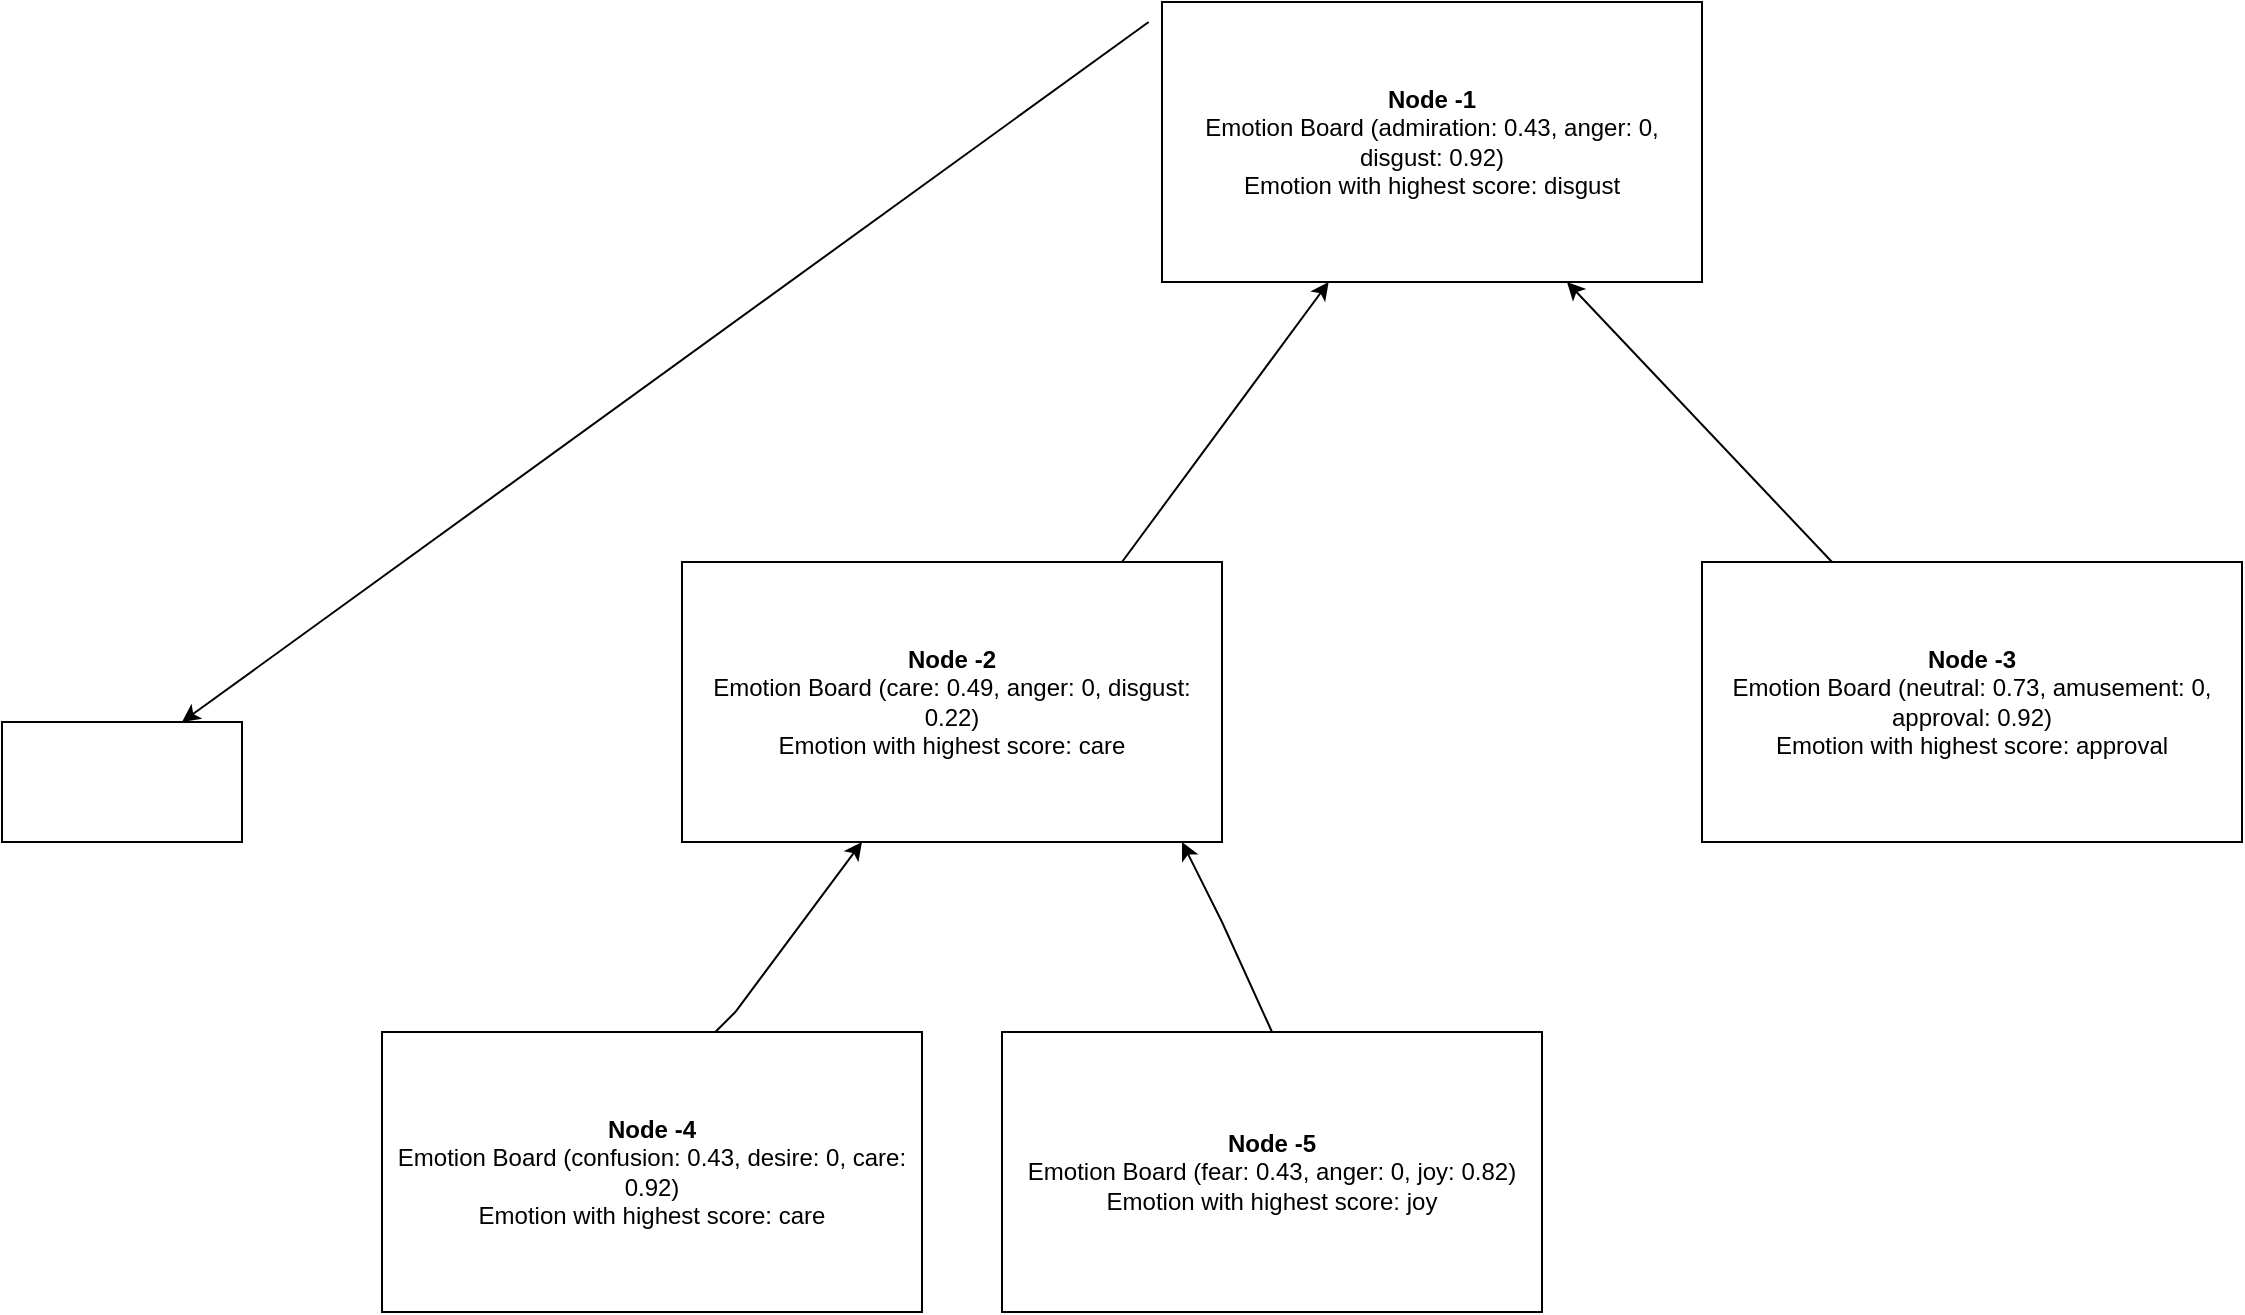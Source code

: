 <mxfile version="20.2.5" type="github">
  <diagram id="DPi9_XITnpIse1BLLOUD" name="Page-1">
    <mxGraphModel dx="2249" dy="773" grid="1" gridSize="10" guides="1" tooltips="1" connect="1" arrows="1" fold="1" page="1" pageScale="1" pageWidth="827" pageHeight="1169" math="0" shadow="0">
      <root>
        <mxCell id="0" />
        <mxCell id="1" parent="0" />
        <mxCell id="342qyx0WMo6BJ1TXW794-1" value="&lt;b&gt;Node -1&lt;br&gt;&lt;/b&gt;Emotion Board (admiration: 0.43, anger: 0, disgust: 0.92)&lt;br&gt;Emotion with highest score: disgust" style="rounded=0;whiteSpace=wrap;html=1;" vertex="1" parent="1">
          <mxGeometry x="260" y="70" width="270" height="140" as="geometry" />
        </mxCell>
        <mxCell id="342qyx0WMo6BJ1TXW794-2" value="&lt;b&gt;Node -3&lt;br&gt;&lt;/b&gt;Emotion Board (neutral: 0.73, amusement: 0, approval: 0.92)&lt;br&gt;Emotion with highest score: approval" style="rounded=0;whiteSpace=wrap;html=1;" vertex="1" parent="1">
          <mxGeometry x="530" y="350" width="270" height="140" as="geometry" />
        </mxCell>
        <mxCell id="342qyx0WMo6BJ1TXW794-3" value="&lt;b&gt;Node -2&lt;br&gt;&lt;/b&gt;Emotion Board (care: 0.49, anger: 0, disgust: 0.22)&lt;br&gt;Emotion with highest score: care" style="rounded=0;whiteSpace=wrap;html=1;" vertex="1" parent="1">
          <mxGeometry x="20" y="350" width="270" height="140" as="geometry" />
        </mxCell>
        <mxCell id="342qyx0WMo6BJ1TXW794-4" value="&lt;b&gt;Node -4&lt;br&gt;&lt;/b&gt;Emotion Board (confusion: 0.43, desire: 0, care: 0.92)&lt;br&gt;Emotion with highest score: care" style="rounded=0;whiteSpace=wrap;html=1;" vertex="1" parent="1">
          <mxGeometry x="-130" y="585" width="270" height="140" as="geometry" />
        </mxCell>
        <mxCell id="342qyx0WMo6BJ1TXW794-5" value="&lt;b&gt;Node -5&lt;br&gt;&lt;/b&gt;Emotion Board (fear: 0.43, anger: 0, joy: 0.82)&lt;br&gt;Emotion with highest score: joy" style="rounded=0;whiteSpace=wrap;html=1;" vertex="1" parent="1">
          <mxGeometry x="180" y="585" width="270" height="140" as="geometry" />
        </mxCell>
        <mxCell id="342qyx0WMo6BJ1TXW794-6" value="" style="endArrow=classic;html=1;rounded=0;" edge="1" parent="1" target="342qyx0WMo6BJ1TXW794-1">
          <mxGeometry width="50" height="50" relative="1" as="geometry">
            <mxPoint x="240" y="350" as="sourcePoint" />
            <mxPoint x="290" y="300" as="targetPoint" />
          </mxGeometry>
        </mxCell>
        <mxCell id="342qyx0WMo6BJ1TXW794-7" value="" style="endArrow=classic;html=1;rounded=0;" edge="1" parent="1">
          <mxGeometry width="50" height="50" relative="1" as="geometry">
            <mxPoint x="36.67" y="585" as="sourcePoint" />
            <mxPoint x="110" y="490" as="targetPoint" />
            <Array as="points">
              <mxPoint x="46.67" y="575" />
            </Array>
          </mxGeometry>
        </mxCell>
        <mxCell id="342qyx0WMo6BJ1TXW794-8" value="" style="endArrow=classic;html=1;rounded=0;exitX=0.5;exitY=0;exitDx=0;exitDy=0;" edge="1" parent="1" source="342qyx0WMo6BJ1TXW794-5">
          <mxGeometry width="50" height="50" relative="1" as="geometry">
            <mxPoint x="196.67" y="585" as="sourcePoint" />
            <mxPoint x="270" y="490" as="targetPoint" />
            <Array as="points">
              <mxPoint x="290" y="530" />
            </Array>
          </mxGeometry>
        </mxCell>
        <mxCell id="342qyx0WMo6BJ1TXW794-9" value="" style="endArrow=classic;html=1;rounded=0;exitX=0.5;exitY=0;exitDx=0;exitDy=0;entryX=0.75;entryY=1;entryDx=0;entryDy=0;" edge="1" parent="1" target="342qyx0WMo6BJ1TXW794-1">
          <mxGeometry width="50" height="50" relative="1" as="geometry">
            <mxPoint x="595" y="350" as="sourcePoint" />
            <mxPoint x="550" y="255" as="targetPoint" />
            <Array as="points" />
          </mxGeometry>
        </mxCell>
        <mxCell id="342qyx0WMo6BJ1TXW794-10" value="" style="endArrow=classic;html=1;rounded=0;" edge="1" parent="1">
          <mxGeometry width="50" height="50" relative="1" as="geometry">
            <mxPoint x="253.333" y="80" as="sourcePoint" />
            <mxPoint x="-230" y="430" as="targetPoint" />
          </mxGeometry>
        </mxCell>
        <mxCell id="342qyx0WMo6BJ1TXW794-11" value="" style="rounded=0;whiteSpace=wrap;html=1;" vertex="1" parent="1">
          <mxGeometry x="-320" y="430" width="120" height="60" as="geometry" />
        </mxCell>
      </root>
    </mxGraphModel>
  </diagram>
</mxfile>
